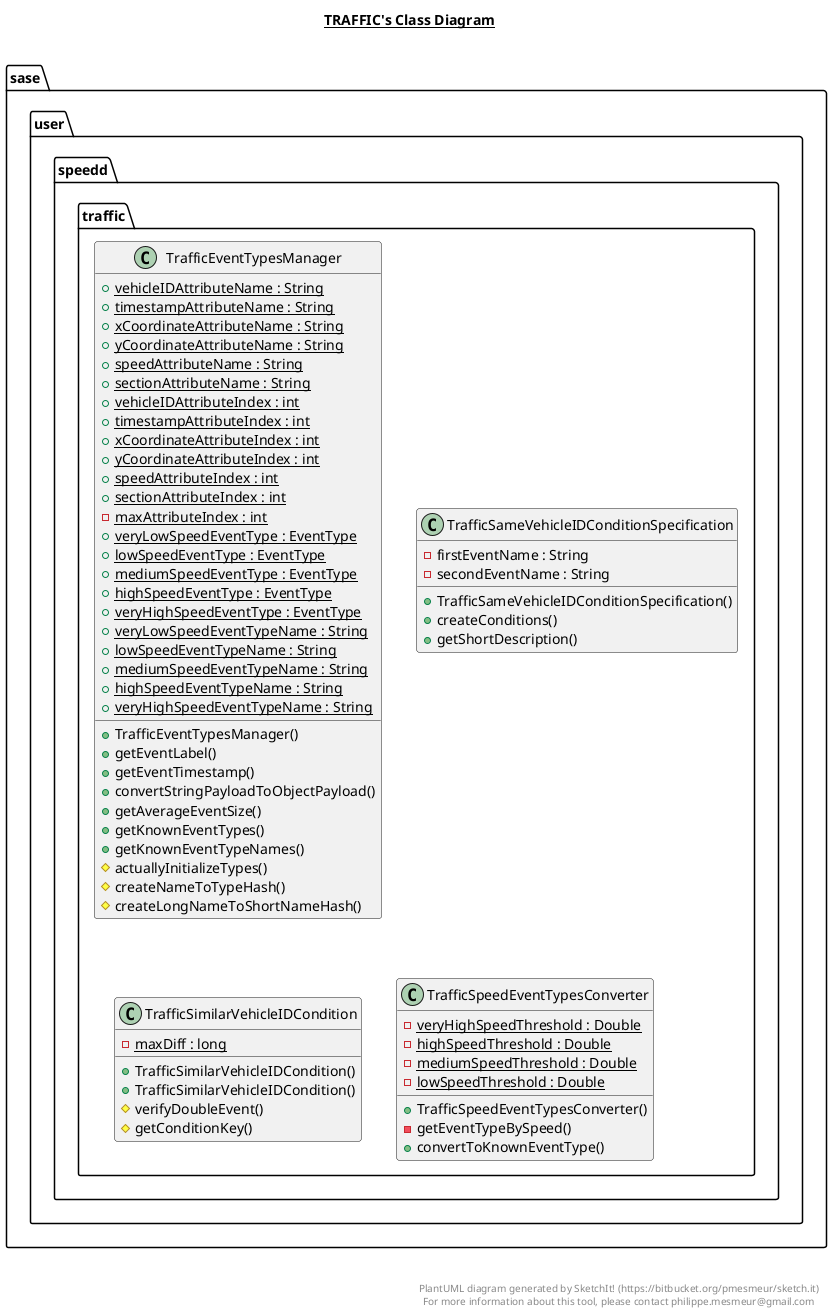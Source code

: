 @startuml

title __TRAFFIC's Class Diagram__\n

  package sase.user.speedd.traffic {
    class TrafficEventTypesManager {
        {static} + vehicleIDAttributeName : String
        {static} + timestampAttributeName : String
        {static} + xCoordinateAttributeName : String
        {static} + yCoordinateAttributeName : String
        {static} + speedAttributeName : String
        {static} + sectionAttributeName : String
        {static} + vehicleIDAttributeIndex : int
        {static} + timestampAttributeIndex : int
        {static} + xCoordinateAttributeIndex : int
        {static} + yCoordinateAttributeIndex : int
        {static} + speedAttributeIndex : int
        {static} + sectionAttributeIndex : int
        {static} - maxAttributeIndex : int
        {static} + veryLowSpeedEventType : EventType
        {static} + lowSpeedEventType : EventType
        {static} + mediumSpeedEventType : EventType
        {static} + highSpeedEventType : EventType
        {static} + veryHighSpeedEventType : EventType
        {static} + veryLowSpeedEventTypeName : String
        {static} + lowSpeedEventTypeName : String
        {static} + mediumSpeedEventTypeName : String
        {static} + highSpeedEventTypeName : String
        {static} + veryHighSpeedEventTypeName : String
        + TrafficEventTypesManager()
        + getEventLabel()
        + getEventTimestamp()
        + convertStringPayloadToObjectPayload()
        + getAverageEventSize()
        + getKnownEventTypes()
        + getKnownEventTypeNames()
        # actuallyInitializeTypes()
        # createNameToTypeHash()
        # createLongNameToShortNameHash()
    }
  }
  

  package sase.user.speedd.traffic {
    class TrafficSameVehicleIDConditionSpecification {
        - firstEventName : String
        - secondEventName : String
        + TrafficSameVehicleIDConditionSpecification()
        + createConditions()
        + getShortDescription()
    }
  }
  

  package sase.user.speedd.traffic {
    class TrafficSimilarVehicleIDCondition {
        {static} - maxDiff : long
        + TrafficSimilarVehicleIDCondition()
        + TrafficSimilarVehicleIDCondition()
        # verifyDoubleEvent()
        # getConditionKey()
    }
  }
  

  package sase.user.speedd.traffic {
    class TrafficSpeedEventTypesConverter {
        {static} - veryHighSpeedThreshold : Double
        {static} - highSpeedThreshold : Double
        {static} - mediumSpeedThreshold : Double
        {static} - lowSpeedThreshold : Double
        + TrafficSpeedEventTypesConverter()
        - getEventTypeBySpeed()
        + convertToKnownEventType()
    }
  }
  



right footer


PlantUML diagram generated by SketchIt! (https://bitbucket.org/pmesmeur/sketch.it)
For more information about this tool, please contact philippe.mesmeur@gmail.com
endfooter

@enduml
